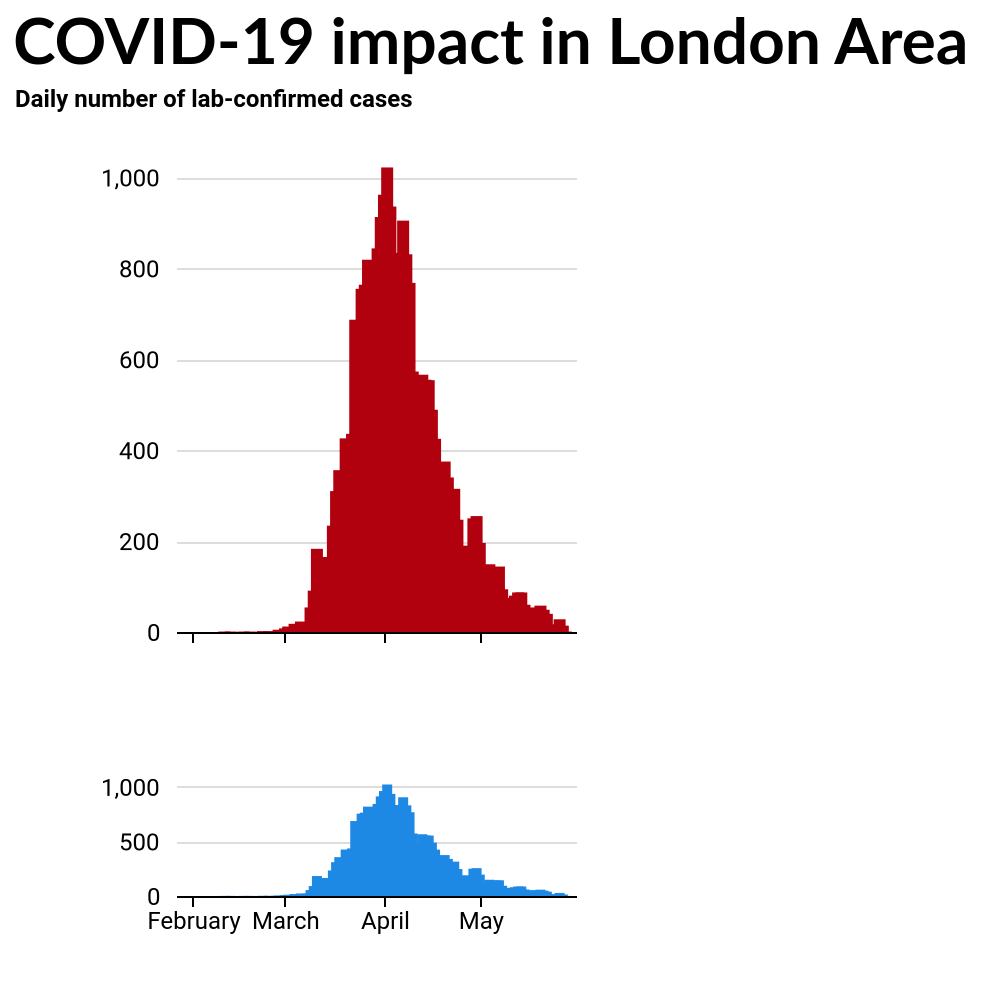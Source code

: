 {
  "config": {
    "background": "#FFFFFF",
    "title": {
      "anchor": "start",
      "fontSize": 32,
      "font": "Lato"
    },
    "axisX": {
      "domain": true,
      "domainColor": "#000000",
      "domainWidth": 1,
      "grid": false,
      "labelFontSize": 12,
      "labelFont": "Roboto",
      "labelAngle": 0,
      "tickColor": "#000000",
      "tickSize": 5,
      "titleFontSize": 12,
      "titlePadding": 10,
      "titleFont": "Roboto"
    },
    "axisY": {
      "domain": false,
      "domainWidth": 1,
      "grid": true,
      "gridColor": "#DEDDDD",
      "gridWidth": 1,
      "labelFontSize": 12,
      "labelFont": "Roboto",
      "labelPadding": 8,
      "ticks": false,
      "titleFontSize": 12,
      "titlePadding": 10,
      "titleFont": "Roboto",
      "titleAngle": 0,
      "titleY": -10,
      "titleX": 18
    },
    "legend": {
      "labelFontSize": 12,
      "labelFont": "Roboto",
      "symbolSize": 100,
      "titleFontSize": 12,
      "titlePadding": 10,
      "titleFont": "Roboto",
      "orient": "right",
      "offset": 10
    },
    "view": {
      "stroke": "transparent"
    },
    "range": {
      "category": [
        "#1696d2",
        "#ec008b",
        "#fdbf11",
        "#000000",
        "#d2d2d2",
        "#55b748"
      ],
      "diverging": [
        "#ca5800",
        "#fdbf11",
        "#fdd870",
        "#fff2cf",
        "#cfe8f3",
        "#73bfe2",
        "#1696d2",
        "#0a4c6a"
      ],
      "heatmap": [
        "#ca5800",
        "#fdbf11",
        "#fdd870",
        "#fff2cf",
        "#cfe8f3",
        "#73bfe2",
        "#1696d2",
        "#0a4c6a"
      ],
      "ordinal": [
        "#cfe8f3",
        "#a2d4ec",
        "#73bfe2",
        "#46abdb",
        "#1696d2",
        "#12719e"
      ],
      "ramp": [
        "#CFE8F3",
        "#A2D4EC",
        "#73BFE2",
        "#46ABDB",
        "#1696D2",
        "#12719E",
        "#0A4C6A",
        "#062635"
      ]
    },
    "area": {
      "fill": "#1696d2"
    },
    "rect": {
      "fill": "#1696d2"
    },
    "line": {
      "color": "#1696d2",
      "stroke": "#1696d2",
      "strokeWidth": 5
    },
    "trail": {
      "color": "#1696d2",
      "stroke": "#1696d2",
      "strokeWidth": 0,
      "size": 1
    },
    "path": {
      "stroke": "#1696d2",
      "strokeWidth": 0.5
    },
    "point": {
      "filled": true
    },
    "text": {
      "font": "Lato",
      "color": "#1696d2",
      "fontSize": 11,
      "align": "center",
      "fontWeight": 400,
      "size": 11
    },
    "style": {
      "bar": {
        "fill": "#1696d2",
        "stroke": null
      }
    },
    "arc": {
      "fill": "#1696d2"
    },
    "shape": {
      "stroke": "#1696d2"
    },
    "symbol": {
      "fill": "#1696d2",
      "size": 30
    }
  },
  "vconcat": [
    {
      "mark": {
        "type": "bar",
        "color": "#1e88e5"
      },
      "encoding": {
        "color": {
          "condition": {
            "value": "#1e88e5",
            "selection": {
              "not": "selector037"
            }
          },
          "value": "#b1010f"
        },
        "size": {
          "condition": {
            "value": 3,
            "selection": {
              "not": "selector037"
            }
          },
          "value": 6
        },
        "tooltip": [
          {
            "type": "nominal",
            "field": "area_name",
            "title": "Area Name"
          },
          {
            "type": "temporal",
            "field": "date",
            "title": "Date"
          },
          {
            "type": "quantitative",
            "field": "new_cases",
            "title": "Daily cases  "
          },
          {
            "type": "quantitative",
            "field": "total_cases",
            "title": "Total cases"
          }
        ],
        "x": {
          "type": "temporal",
          "axis": {
            "labels": false,
            "title": " "
          },
          "field": "date",
          "scale": {
            "domain": {
              "selection": "selector036"
            }
          }
        },
        "y": {
          "type": "quantitative",
          "axis": {
            "title": "Daily number of lab-confirmed cases"
          },
          "field": "new_cases"
        }
      },
      "height": 250,
      "selection": {
        "selector037": {
          "type": "single",
          "on": "mouseover",
          "fields": [
            "date"
          ],
          "nearest": true
        }
      },
      "title": "COVID-19 impact in London Area",
      "width": "container"
    },
    {
      "mark": {
        "type": "bar",
        "color": "#1e88e5"
      },
      "encoding": {
        "color": {
          "condition": {
            "value": "#1e88e5",
            "selection": "selector036"
          },
          "value": "lightgray"
        },
        "x": {
          "type": "temporal",
          "axis": {
            "title": " "
          },
          "field": "date"
        },
        "y": {
          "type": "quantitative",
          "axis": {
            "title": " "
          },
          "field": "new_cases"
        }
      },
      "height": 60,
      "selection": {
        "selector036": {
          "type": "interval",
          "encodings": [
            "x"
          ]
        }
      },
      "width": "container"
    }
  ],
  "data": {
    "name": "data-5a487dcb07092a17a4c462339895b844"
  },
  "$schema": "https://vega.github.io/schema/vega-lite/v5.json",
  "datasets": {
    "data-5a487dcb07092a17a4c462339895b844": [
      {
        "date": "2020-01-30T00:00:00",
        "area_name": "London",
        "new_cases": 0,
        "total_cases": 0
      },
      {
        "date": "2020-01-31T00:00:00",
        "area_name": "London",
        "new_cases": 0,
        "total_cases": 0
      },
      {
        "date": "2020-02-01T00:00:00",
        "area_name": "London",
        "new_cases": 0,
        "total_cases": 0
      },
      {
        "date": "2020-02-02T00:00:00",
        "area_name": "London",
        "new_cases": 0,
        "total_cases": 0
      },
      {
        "date": "2020-02-03T00:00:00",
        "area_name": "London",
        "new_cases": 0,
        "total_cases": 0
      },
      {
        "date": "2020-02-04T00:00:00",
        "area_name": "London",
        "new_cases": 0,
        "total_cases": 0
      },
      {
        "date": "2020-02-05T00:00:00",
        "area_name": "London",
        "new_cases": 0,
        "total_cases": 0
      },
      {
        "date": "2020-02-06T00:00:00",
        "area_name": "London",
        "new_cases": 0,
        "total_cases": 0
      },
      {
        "date": "2020-02-07T00:00:00",
        "area_name": "London",
        "new_cases": 0,
        "total_cases": 0
      },
      {
        "date": "2020-02-08T00:00:00",
        "area_name": "London",
        "new_cases": 0,
        "total_cases": 0
      },
      {
        "date": "2020-02-09T00:00:00",
        "area_name": "London",
        "new_cases": 0,
        "total_cases": 0
      },
      {
        "date": "2020-02-10T00:00:00",
        "area_name": "London",
        "new_cases": 0,
        "total_cases": 0
      },
      {
        "date": "2020-02-11T00:00:00",
        "area_name": "London",
        "new_cases": 1,
        "total_cases": 1
      },
      {
        "date": "2020-02-12T00:00:00",
        "area_name": "London",
        "new_cases": 0,
        "total_cases": 1
      },
      {
        "date": "2020-02-13T00:00:00",
        "area_name": "London",
        "new_cases": 1,
        "total_cases": 2
      },
      {
        "date": "2020-02-14T00:00:00",
        "area_name": "London",
        "new_cases": 0,
        "total_cases": 2
      },
      {
        "date": "2020-02-15T00:00:00",
        "area_name": "London",
        "new_cases": 0,
        "total_cases": 2
      },
      {
        "date": "2020-02-16T00:00:00",
        "area_name": "London",
        "new_cases": 0,
        "total_cases": 2
      },
      {
        "date": "2020-02-17T00:00:00",
        "area_name": "London",
        "new_cases": 1,
        "total_cases": 3
      },
      {
        "date": "2020-02-18T00:00:00",
        "area_name": "London",
        "new_cases": 0,
        "total_cases": 3
      },
      {
        "date": "2020-02-19T00:00:00",
        "area_name": "London",
        "new_cases": 1,
        "total_cases": 4
      },
      {
        "date": "2020-02-20T00:00:00",
        "area_name": "London",
        "new_cases": 0,
        "total_cases": 4
      },
      {
        "date": "2020-02-21T00:00:00",
        "area_name": "London",
        "new_cases": 0,
        "total_cases": 4
      },
      {
        "date": "2020-02-22T00:00:00",
        "area_name": "London",
        "new_cases": 0,
        "total_cases": 4
      },
      {
        "date": "2020-02-23T00:00:00",
        "area_name": "London",
        "new_cases": 2,
        "total_cases": 6
      },
      {
        "date": "2020-02-24T00:00:00",
        "area_name": "London",
        "new_cases": 0,
        "total_cases": 6
      },
      {
        "date": "2020-02-25T00:00:00",
        "area_name": "London",
        "new_cases": 2,
        "total_cases": 8
      },
      {
        "date": "2020-02-26T00:00:00",
        "area_name": "London",
        "new_cases": 0,
        "total_cases": 8
      },
      {
        "date": "2020-02-27T00:00:00",
        "area_name": "London",
        "new_cases": 1,
        "total_cases": 9
      },
      {
        "date": "2020-02-28T00:00:00",
        "area_name": "London",
        "new_cases": 5,
        "total_cases": 14
      },
      {
        "date": "2020-02-29T00:00:00",
        "area_name": "London",
        "new_cases": 1,
        "total_cases": 15
      },
      {
        "date": "2020-03-01T00:00:00",
        "area_name": "London",
        "new_cases": 8,
        "total_cases": 23
      },
      {
        "date": "2020-03-02T00:00:00",
        "area_name": "London",
        "new_cases": 12,
        "total_cases": 35
      },
      {
        "date": "2020-03-03T00:00:00",
        "area_name": "London",
        "new_cases": 6,
        "total_cases": 41
      },
      {
        "date": "2020-03-04T00:00:00",
        "area_name": "London",
        "new_cases": 18,
        "total_cases": 59
      },
      {
        "date": "2020-03-05T00:00:00",
        "area_name": "London",
        "new_cases": 14,
        "total_cases": 73
      },
      {
        "date": "2020-03-06T00:00:00",
        "area_name": "London",
        "new_cases": 23,
        "total_cases": 96
      },
      {
        "date": "2020-03-07T00:00:00",
        "area_name": "London",
        "new_cases": 14,
        "total_cases": 110
      },
      {
        "date": "2020-03-08T00:00:00",
        "area_name": "London",
        "new_cases": 22,
        "total_cases": 132
      },
      {
        "date": "2020-03-09T00:00:00",
        "area_name": "London",
        "new_cases": 54,
        "total_cases": 186
      },
      {
        "date": "2020-03-10T00:00:00",
        "area_name": "London",
        "new_cases": 91,
        "total_cases": 277
      },
      {
        "date": "2020-03-11T00:00:00",
        "area_name": "London",
        "new_cases": 183,
        "total_cases": 460
      },
      {
        "date": "2020-03-12T00:00:00",
        "area_name": "London",
        "new_cases": 165,
        "total_cases": 625
      },
      {
        "date": "2020-03-13T00:00:00",
        "area_name": "London",
        "new_cases": 136,
        "total_cases": 761
      },
      {
        "date": "2020-03-14T00:00:00",
        "area_name": "London",
        "new_cases": 148,
        "total_cases": 909
      },
      {
        "date": "2020-03-15T00:00:00",
        "area_name": "London",
        "new_cases": 165,
        "total_cases": 1074
      },
      {
        "date": "2020-03-16T00:00:00",
        "area_name": "London",
        "new_cases": 234,
        "total_cases": 1308
      },
      {
        "date": "2020-03-17T00:00:00",
        "area_name": "London",
        "new_cases": 310,
        "total_cases": 1618
      },
      {
        "date": "2020-03-18T00:00:00",
        "area_name": "London",
        "new_cases": 356,
        "total_cases": 1974
      },
      {
        "date": "2020-03-19T00:00:00",
        "area_name": "London",
        "new_cases": 333,
        "total_cases": 2307
      },
      {
        "date": "2020-03-20T00:00:00",
        "area_name": "London",
        "new_cases": 426,
        "total_cases": 2733
      },
      {
        "date": "2020-03-21T00:00:00",
        "area_name": "London",
        "new_cases": 350,
        "total_cases": 3083
      },
      {
        "date": "2020-03-22T00:00:00",
        "area_name": "London",
        "new_cases": 436,
        "total_cases": 3519
      },
      {
        "date": "2020-03-23T00:00:00",
        "area_name": "London",
        "new_cases": 687,
        "total_cases": 4206
      },
      {
        "date": "2020-03-24T00:00:00",
        "area_name": "London",
        "new_cases": 636,
        "total_cases": 4842
      },
      {
        "date": "2020-03-25T00:00:00",
        "area_name": "London",
        "new_cases": 755,
        "total_cases": 5597
      },
      {
        "date": "2020-03-26T00:00:00",
        "area_name": "London",
        "new_cases": 764,
        "total_cases": 6361
      },
      {
        "date": "2020-03-27T00:00:00",
        "area_name": "London",
        "new_cases": 819,
        "total_cases": 7180
      },
      {
        "date": "2020-03-28T00:00:00",
        "area_name": "London",
        "new_cases": 577,
        "total_cases": 7757
      },
      {
        "date": "2020-03-29T00:00:00",
        "area_name": "London",
        "new_cases": 592,
        "total_cases": 8349
      },
      {
        "date": "2020-03-30T00:00:00",
        "area_name": "London",
        "new_cases": 844,
        "total_cases": 9193
      },
      {
        "date": "2020-03-31T00:00:00",
        "area_name": "London",
        "new_cases": 913,
        "total_cases": 10106
      },
      {
        "date": "2020-04-01T00:00:00",
        "area_name": "London",
        "new_cases": 962,
        "total_cases": 11068
      },
      {
        "date": "2020-04-02T00:00:00",
        "area_name": "London",
        "new_cases": 1022,
        "total_cases": 12090
      },
      {
        "date": "2020-04-03T00:00:00",
        "area_name": "London",
        "new_cases": 936,
        "total_cases": 13026
      },
      {
        "date": "2020-04-04T00:00:00",
        "area_name": "London",
        "new_cases": 717,
        "total_cases": 13743
      },
      {
        "date": "2020-04-05T00:00:00",
        "area_name": "London",
        "new_cases": 603,
        "total_cases": 14346
      },
      {
        "date": "2020-04-06T00:00:00",
        "area_name": "London",
        "new_cases": 834,
        "total_cases": 15180
      },
      {
        "date": "2020-04-07T00:00:00",
        "area_name": "London",
        "new_cases": 905,
        "total_cases": 16085
      },
      {
        "date": "2020-04-08T00:00:00",
        "area_name": "London",
        "new_cases": 831,
        "total_cases": 16916
      },
      {
        "date": "2020-04-09T00:00:00",
        "area_name": "London",
        "new_cases": 768,
        "total_cases": 17684
      },
      {
        "date": "2020-04-10T00:00:00",
        "area_name": "London",
        "new_cases": 573,
        "total_cases": 18257
      },
      {
        "date": "2020-04-11T00:00:00",
        "area_name": "London",
        "new_cases": 493,
        "total_cases": 18750
      },
      {
        "date": "2020-04-12T00:00:00",
        "area_name": "London",
        "new_cases": 413,
        "total_cases": 19163
      },
      {
        "date": "2020-04-13T00:00:00",
        "area_name": "London",
        "new_cases": 566,
        "total_cases": 19729
      },
      {
        "date": "2020-04-14T00:00:00",
        "area_name": "London",
        "new_cases": 555,
        "total_cases": 20284
      },
      {
        "date": "2020-04-15T00:00:00",
        "area_name": "London",
        "new_cases": 554,
        "total_cases": 20838
      },
      {
        "date": "2020-04-16T00:00:00",
        "area_name": "London",
        "new_cases": 489,
        "total_cases": 21327
      },
      {
        "date": "2020-04-17T00:00:00",
        "area_name": "London",
        "new_cases": 425,
        "total_cases": 21752
      },
      {
        "date": "2020-04-18T00:00:00",
        "area_name": "London",
        "new_cases": 306,
        "total_cases": 22058
      },
      {
        "date": "2020-04-19T00:00:00",
        "area_name": "London",
        "new_cases": 246,
        "total_cases": 22304
      },
      {
        "date": "2020-04-20T00:00:00",
        "area_name": "London",
        "new_cases": 375,
        "total_cases": 22679
      },
      {
        "date": "2020-04-21T00:00:00",
        "area_name": "London",
        "new_cases": 340,
        "total_cases": 23019
      },
      {
        "date": "2020-04-22T00:00:00",
        "area_name": "London",
        "new_cases": 275,
        "total_cases": 23294
      },
      {
        "date": "2020-04-23T00:00:00",
        "area_name": "London",
        "new_cases": 315,
        "total_cases": 23609
      },
      {
        "date": "2020-04-24T00:00:00",
        "area_name": "London",
        "new_cases": 247,
        "total_cases": 23856
      },
      {
        "date": "2020-04-25T00:00:00",
        "area_name": "London",
        "new_cases": 160,
        "total_cases": 24016
      },
      {
        "date": "2020-04-26T00:00:00",
        "area_name": "London",
        "new_cases": 91,
        "total_cases": 24107
      },
      {
        "date": "2020-04-27T00:00:00",
        "area_name": "London",
        "new_cases": 190,
        "total_cases": 24297
      },
      {
        "date": "2020-04-28T00:00:00",
        "area_name": "London",
        "new_cases": 180,
        "total_cases": 24477
      },
      {
        "date": "2020-04-29T00:00:00",
        "area_name": "London",
        "new_cases": 250,
        "total_cases": 24727
      },
      {
        "date": "2020-04-30T00:00:00",
        "area_name": "London",
        "new_cases": 255,
        "total_cases": 24982
      },
      {
        "date": "2020-05-01T00:00:00",
        "area_name": "London",
        "new_cases": 196,
        "total_cases": 25178
      },
      {
        "date": "2020-05-02T00:00:00",
        "area_name": "London",
        "new_cases": 127,
        "total_cases": 25305
      },
      {
        "date": "2020-05-03T00:00:00",
        "area_name": "London",
        "new_cases": 64,
        "total_cases": 25369
      },
      {
        "date": "2020-05-04T00:00:00",
        "area_name": "London",
        "new_cases": 149,
        "total_cases": 25518
      },
      {
        "date": "2020-05-05T00:00:00",
        "area_name": "London",
        "new_cases": 134,
        "total_cases": 25652
      },
      {
        "date": "2020-05-06T00:00:00",
        "area_name": "London",
        "new_cases": 143,
        "total_cases": 25795
      },
      {
        "date": "2020-05-07T00:00:00",
        "area_name": "London",
        "new_cases": 144,
        "total_cases": 25939
      },
      {
        "date": "2020-05-08T00:00:00",
        "area_name": "London",
        "new_cases": 94,
        "total_cases": 26033
      },
      {
        "date": "2020-05-09T00:00:00",
        "area_name": "London",
        "new_cases": 62,
        "total_cases": 26095
      },
      {
        "date": "2020-05-10T00:00:00",
        "area_name": "London",
        "new_cases": 38,
        "total_cases": 26133
      },
      {
        "date": "2020-05-11T00:00:00",
        "area_name": "London",
        "new_cases": 75,
        "total_cases": 26208
      },
      {
        "date": "2020-05-12T00:00:00",
        "area_name": "London",
        "new_cases": 80,
        "total_cases": 26288
      },
      {
        "date": "2020-05-13T00:00:00",
        "area_name": "London",
        "new_cases": 87,
        "total_cases": 26375
      },
      {
        "date": "2020-05-14T00:00:00",
        "area_name": "London",
        "new_cases": 87,
        "total_cases": 26462
      },
      {
        "date": "2020-05-15T00:00:00",
        "area_name": "London",
        "new_cases": 60,
        "total_cases": 26522
      },
      {
        "date": "2020-05-16T00:00:00",
        "area_name": "London",
        "new_cases": 24,
        "total_cases": 26546
      },
      {
        "date": "2020-05-17T00:00:00",
        "area_name": "London",
        "new_cases": 33,
        "total_cases": 26579
      },
      {
        "date": "2020-05-18T00:00:00",
        "area_name": "London",
        "new_cases": 54,
        "total_cases": 26633
      },
      {
        "date": "2020-05-19T00:00:00",
        "area_name": "London",
        "new_cases": 48,
        "total_cases": 26681
      },
      {
        "date": "2020-05-20T00:00:00",
        "area_name": "London",
        "new_cases": 58,
        "total_cases": 26739
      },
      {
        "date": "2020-05-21T00:00:00",
        "area_name": "London",
        "new_cases": 49,
        "total_cases": 26788
      },
      {
        "date": "2020-05-22T00:00:00",
        "area_name": "London",
        "new_cases": 40,
        "total_cases": 26828
      },
      {
        "date": "2020-05-23T00:00:00",
        "area_name": "London",
        "new_cases": 10,
        "total_cases": 26838
      },
      {
        "date": "2020-05-24T00:00:00",
        "area_name": "London",
        "new_cases": 17,
        "total_cases": 26855
      },
      {
        "date": "2020-05-25T00:00:00",
        "area_name": "London",
        "new_cases": 15,
        "total_cases": 26870
      },
      {
        "date": "2020-05-26T00:00:00",
        "area_name": "London",
        "new_cases": 28,
        "total_cases": 26898
      },
      {
        "date": "2020-05-27T00:00:00",
        "area_name": "London",
        "new_cases": 14,
        "total_cases": 26912
      },
      {
        "date": "2020-05-28T00:00:00",
        "area_name": "London",
        "new_cases": 1,
        "total_cases": 26913
      }
    ]
  }
}